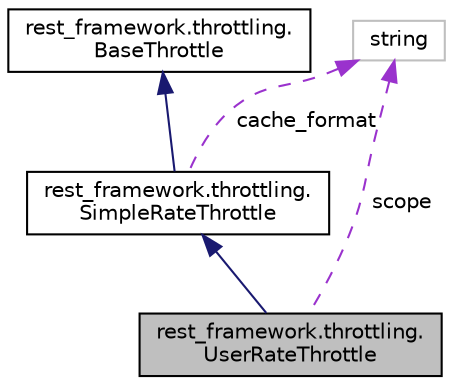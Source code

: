 digraph "rest_framework.throttling.UserRateThrottle"
{
 // LATEX_PDF_SIZE
  edge [fontname="Helvetica",fontsize="10",labelfontname="Helvetica",labelfontsize="10"];
  node [fontname="Helvetica",fontsize="10",shape=record];
  Node1 [label="rest_framework.throttling.\lUserRateThrottle",height=0.2,width=0.4,color="black", fillcolor="grey75", style="filled", fontcolor="black",tooltip=" "];
  Node2 -> Node1 [dir="back",color="midnightblue",fontsize="10",style="solid",fontname="Helvetica"];
  Node2 [label="rest_framework.throttling.\lSimpleRateThrottle",height=0.2,width=0.4,color="black", fillcolor="white", style="filled",URL="$classrest__framework_1_1throttling_1_1_simple_rate_throttle.html",tooltip=" "];
  Node3 -> Node2 [dir="back",color="midnightblue",fontsize="10",style="solid",fontname="Helvetica"];
  Node3 [label="rest_framework.throttling.\lBaseThrottle",height=0.2,width=0.4,color="black", fillcolor="white", style="filled",URL="$classrest__framework_1_1throttling_1_1_base_throttle.html",tooltip=" "];
  Node4 -> Node2 [dir="back",color="darkorchid3",fontsize="10",style="dashed",label=" cache_format" ,fontname="Helvetica"];
  Node4 [label="string",height=0.2,width=0.4,color="grey75", fillcolor="white", style="filled",tooltip=" "];
  Node4 -> Node1 [dir="back",color="darkorchid3",fontsize="10",style="dashed",label=" scope" ,fontname="Helvetica"];
}
